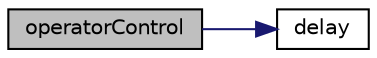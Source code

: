 digraph "operatorControl"
{
  edge [fontname="Helvetica",fontsize="10",labelfontname="Helvetica",labelfontsize="10"];
  node [fontname="Helvetica",fontsize="10",shape=record];
  rankdir="LR";
  Node6 [label="operatorControl",height=0.2,width=0.4,color="black", fillcolor="grey75", style="filled", fontcolor="black"];
  Node6 -> Node7 [color="midnightblue",fontsize="10",style="solid",fontname="Helvetica"];
  Node7 [label="delay",height=0.2,width=0.4,color="black", fillcolor="white", style="filled",URL="$_a_p_i_8h.html#a1c59207742a1acf45a8957d7f04f9dfe"];
}
